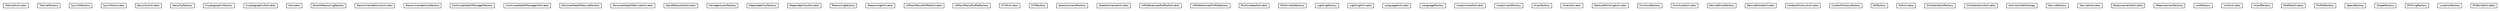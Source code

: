 #!/usr/local/bin/dot
#
# Class diagram 
# Generated by UMLGraph version R5_6-24-gf6e263 (http://www.umlgraph.org/)
#

digraph G {
	edge [fontname="Helvetica",fontsize=10,labelfontname="Helvetica",labelfontsize=10];
	node [fontname="Helvetica",fontsize=10,shape=plaintext];
	nodesep=0.25;
	ranksep=0.5;
	// org.universAAL.ontology.TutorialActivator
	c239914 [label=<<table title="org.universAAL.ontology.TutorialActivator" border="0" cellborder="1" cellspacing="0" cellpadding="2" port="p" href="./TutorialActivator.html">
		<tr><td><table border="0" cellspacing="0" cellpadding="1">
<tr><td align="center" balign="center"> TutorialActivator </td></tr>
		</table></td></tr>
		</table>>, URL="./TutorialActivator.html", fontname="Helvetica", fontcolor="black", fontsize=10.0];
	// org.universAAL.ontology.TutorialFactory
	c239915 [label=<<table title="org.universAAL.ontology.TutorialFactory" border="0" cellborder="1" cellspacing="0" cellpadding="2" port="p" href="./TutorialFactory.html">
		<tr><td><table border="0" cellspacing="0" cellpadding="1">
<tr><td align="center" balign="center"> TutorialFactory </td></tr>
		</table></td></tr>
		</table>>, URL="./TutorialFactory.html", fontname="Helvetica", fontcolor="black", fontsize=10.0];
	// org.universAAL.ontology.SysinfoFactory
	c239916 [label=<<table title="org.universAAL.ontology.SysinfoFactory" border="0" cellborder="1" cellspacing="0" cellpadding="2" port="p" href="./SysinfoFactory.html">
		<tr><td><table border="0" cellspacing="0" cellpadding="1">
<tr><td align="center" balign="center"> SysinfoFactory </td></tr>
		</table></td></tr>
		</table>>, URL="./SysinfoFactory.html", fontname="Helvetica", fontcolor="black", fontsize=10.0];
	// org.universAAL.ontology.SysinfoActivator
	c239917 [label=<<table title="org.universAAL.ontology.SysinfoActivator" border="0" cellborder="1" cellspacing="0" cellpadding="2" port="p" href="./SysinfoActivator.html">
		<tr><td><table border="0" cellspacing="0" cellpadding="1">
<tr><td align="center" balign="center"> SysinfoActivator </td></tr>
		</table></td></tr>
		</table>>, URL="./SysinfoActivator.html", fontname="Helvetica", fontcolor="black", fontsize=10.0];
	// org.universAAL.ontology.SecurityActivator
	c239918 [label=<<table title="org.universAAL.ontology.SecurityActivator" border="0" cellborder="1" cellspacing="0" cellpadding="2" port="p" href="./SecurityActivator.html">
		<tr><td><table border="0" cellspacing="0" cellpadding="1">
<tr><td align="center" balign="center"> SecurityActivator </td></tr>
		</table></td></tr>
		</table>>, URL="./SecurityActivator.html", fontname="Helvetica", fontcolor="black", fontsize=10.0];
	// org.universAAL.ontology.SecurityFactory
	c239919 [label=<<table title="org.universAAL.ontology.SecurityFactory" border="0" cellborder="1" cellspacing="0" cellpadding="2" port="p" href="./SecurityFactory.html">
		<tr><td><table border="0" cellspacing="0" cellpadding="1">
<tr><td align="center" balign="center"> SecurityFactory </td></tr>
		</table></td></tr>
		</table>>, URL="./SecurityFactory.html", fontname="Helvetica", fontcolor="black", fontsize=10.0];
	// org.universAAL.ontology.CryptographicFactory
	c239920 [label=<<table title="org.universAAL.ontology.CryptographicFactory" border="0" cellborder="1" cellspacing="0" cellpadding="2" port="p" href="./CryptographicFactory.html">
		<tr><td><table border="0" cellspacing="0" cellpadding="1">
<tr><td align="center" balign="center"> CryptographicFactory </td></tr>
		</table></td></tr>
		</table>>, URL="./CryptographicFactory.html", fontname="Helvetica", fontcolor="black", fontsize=10.0];
	// org.universAAL.ontology.CryptographicActivator
	c239921 [label=<<table title="org.universAAL.ontology.CryptographicActivator" border="0" cellborder="1" cellspacing="0" cellpadding="2" port="p" href="./CryptographicActivator.html">
		<tr><td><table border="0" cellspacing="0" cellpadding="1">
<tr><td align="center" balign="center"> CryptographicActivator </td></tr>
		</table></td></tr>
		</table>>, URL="./CryptographicActivator.html", fontname="Helvetica", fontcolor="black", fontsize=10.0];
	// org.universAAL.ontology.Activator
	c239922 [label=<<table title="org.universAAL.ontology.Activator" border="0" cellborder="1" cellspacing="0" cellpadding="2" port="p" href="./Activator.html">
		<tr><td><table border="0" cellspacing="0" cellpadding="1">
<tr><td align="center" balign="center"> Activator </td></tr>
		</table></td></tr>
		</table>>, URL="./Activator.html", fontname="Helvetica", fontcolor="black", fontsize=10.0];
	// org.universAAL.ontology.DroolsReasoningFactory
	c239923 [label=<<table title="org.universAAL.ontology.DroolsReasoningFactory" border="0" cellborder="1" cellspacing="0" cellpadding="2" port="p" href="./DroolsReasoningFactory.html">
		<tr><td><table border="0" cellspacing="0" cellpadding="1">
<tr><td align="center" balign="center"> DroolsReasoningFactory </td></tr>
		</table></td></tr>
		</table>>, URL="./DroolsReasoningFactory.html", fontname="Helvetica", fontcolor="black", fontsize=10.0];
	// org.universAAL.ontology.RecommendationsActivator
	c239924 [label=<<table title="org.universAAL.ontology.RecommendationsActivator" border="0" cellborder="1" cellspacing="0" cellpadding="2" port="p" href="./RecommendationsActivator.html">
		<tr><td><table border="0" cellspacing="0" cellpadding="1">
<tr><td align="center" balign="center"> RecommendationsActivator </td></tr>
		</table></td></tr>
		</table>>, URL="./RecommendationsActivator.html", fontname="Helvetica", fontcolor="black", fontsize=10.0];
	// org.universAAL.ontology.RecommendationsFactory
	c239925 [label=<<table title="org.universAAL.ontology.RecommendationsFactory" border="0" cellborder="1" cellspacing="0" cellpadding="2" port="p" href="./RecommendationsFactory.html">
		<tr><td><table border="0" cellspacing="0" cellpadding="1">
<tr><td align="center" balign="center"> RecommendationsFactory </td></tr>
		</table></td></tr>
		</table>>, URL="./RecommendationsFactory.html", fontname="Helvetica", fontcolor="black", fontsize=10.0];
	// org.universAAL.ontology.ContinuaHealthManagerFactory
	c239926 [label=<<table title="org.universAAL.ontology.ContinuaHealthManagerFactory" border="0" cellborder="1" cellspacing="0" cellpadding="2" port="p" href="./ContinuaHealthManagerFactory.html">
		<tr><td><table border="0" cellspacing="0" cellpadding="1">
<tr><td align="center" balign="center"> ContinuaHealthManagerFactory </td></tr>
		</table></td></tr>
		</table>>, URL="./ContinuaHealthManagerFactory.html", fontname="Helvetica", fontcolor="black", fontsize=10.0];
	// org.universAAL.ontology.ContinuaHealthManagerActivator
	c239927 [label=<<table title="org.universAAL.ontology.ContinuaHealthManagerActivator" border="0" cellborder="1" cellspacing="0" cellpadding="2" port="p" href="./ContinuaHealthManagerActivator.html">
		<tr><td><table border="0" cellspacing="0" cellpadding="1">
<tr><td align="center" balign="center"> ContinuaHealthManagerActivator </td></tr>
		</table></td></tr>
		</table>>, URL="./ContinuaHealthManagerActivator.html", fontname="Helvetica", fontcolor="black", fontsize=10.0];
	// org.universAAL.ontology.PersonalHealthDeviceFactory
	c239928 [label=<<table title="org.universAAL.ontology.PersonalHealthDeviceFactory" border="0" cellborder="1" cellspacing="0" cellpadding="2" port="p" href="./PersonalHealthDeviceFactory.html">
		<tr><td><table border="0" cellspacing="0" cellpadding="1">
<tr><td align="center" balign="center"> PersonalHealthDeviceFactory </td></tr>
		</table></td></tr>
		</table>>, URL="./PersonalHealthDeviceFactory.html", fontname="Helvetica", fontcolor="black", fontsize=10.0];
	// org.universAAL.ontology.PersonalHealthDeviceActivator
	c239929 [label=<<table title="org.universAAL.ontology.PersonalHealthDeviceActivator" border="0" cellborder="1" cellspacing="0" cellpadding="2" port="p" href="./PersonalHealthDeviceActivator.html">
		<tr><td><table border="0" cellspacing="0" cellpadding="1">
<tr><td align="center" balign="center"> PersonalHealthDeviceActivator </td></tr>
		</table></td></tr>
		</table>>, URL="./PersonalHealthDeviceActivator.html", fontname="Helvetica", fontcolor="black", fontsize=10.0];
	// org.universAAL.ontology.HandGesturesActivator
	c239930 [label=<<table title="org.universAAL.ontology.HandGesturesActivator" border="0" cellborder="1" cellspacing="0" cellpadding="2" port="p" href="./HandGesturesActivator.html">
		<tr><td><table border="0" cellspacing="0" cellpadding="1">
<tr><td align="center" balign="center"> HandGesturesActivator </td></tr>
		</table></td></tr>
		</table>>, URL="./HandGesturesActivator.html", fontname="Helvetica", fontcolor="black", fontsize=10.0];
	// org.universAAL.ontology.HandgesturesFactory
	c239931 [label=<<table title="org.universAAL.ontology.HandgesturesFactory" border="0" cellborder="1" cellspacing="0" cellpadding="2" port="p" href="./HandgesturesFactory.html">
		<tr><td><table border="0" cellspacing="0" cellpadding="1">
<tr><td align="center" balign="center"> HandgesturesFactory </td></tr>
		</table></td></tr>
		</table>>, URL="./HandgesturesFactory.html", fontname="Helvetica", fontcolor="black", fontsize=10.0];
	// org.universAAL.ontology.DependabilityFactory
	c239932 [label=<<table title="org.universAAL.ontology.DependabilityFactory" border="0" cellborder="1" cellspacing="0" cellpadding="2" port="p" href="./DependabilityFactory.html">
		<tr><td><table border="0" cellspacing="0" cellpadding="1">
<tr><td align="center" balign="center"> DependabilityFactory </td></tr>
		</table></td></tr>
		</table>>, URL="./DependabilityFactory.html", fontname="Helvetica", fontcolor="black", fontsize=10.0];
	// org.universAAL.ontology.DependabilityActivator
	c239933 [label=<<table title="org.universAAL.ontology.DependabilityActivator" border="0" cellborder="1" cellspacing="0" cellpadding="2" port="p" href="./DependabilityActivator.html">
		<tr><td><table border="0" cellspacing="0" cellpadding="1">
<tr><td align="center" balign="center"> DependabilityActivator </td></tr>
		</table></td></tr>
		</table>>, URL="./DependabilityActivator.html", fontname="Helvetica", fontcolor="black", fontsize=10.0];
	// org.universAAL.ontology.ReasoningFactory
	c239934 [label=<<table title="org.universAAL.ontology.ReasoningFactory" border="0" cellborder="1" cellspacing="0" cellpadding="2" port="p" href="./ReasoningFactory.html">
		<tr><td><table border="0" cellspacing="0" cellpadding="1">
<tr><td align="center" balign="center"> ReasoningFactory </td></tr>
		</table></td></tr>
		</table>>, URL="./ReasoningFactory.html", fontname="Helvetica", fontcolor="black", fontsize=10.0];
	// org.universAAL.ontology.ReasoningActivator
	c239935 [label=<<table title="org.universAAL.ontology.ReasoningActivator" border="0" cellborder="1" cellspacing="0" cellpadding="2" port="p" href="./ReasoningActivator.html">
		<tr><td><table border="0" cellspacing="0" cellpadding="1">
<tr><td align="center" balign="center"> ReasoningActivator </td></tr>
		</table></td></tr>
		</table>>, URL="./ReasoningActivator.html", fontname="Helvetica", fontcolor="black", fontsize=10.0];
	// org.universAAL.ontology.UIMainMenuProfileActivator
	c239936 [label=<<table title="org.universAAL.ontology.UIMainMenuProfileActivator" border="0" cellborder="1" cellspacing="0" cellpadding="2" port="p" href="./UIMainMenuProfileActivator.html">
		<tr><td><table border="0" cellspacing="0" cellpadding="1">
<tr><td align="center" balign="center"> UIMainMenuProfileActivator </td></tr>
		</table></td></tr>
		</table>>, URL="./UIMainMenuProfileActivator.html", fontname="Helvetica", fontcolor="black", fontsize=10.0];
	// org.universAAL.ontology.UIMainMenuProfileFactory
	c239937 [label=<<table title="org.universAAL.ontology.UIMainMenuProfileFactory" border="0" cellborder="1" cellspacing="0" cellpadding="2" port="p" href="./UIMainMenuProfileFactory.html">
		<tr><td><table border="0" cellspacing="0" cellpadding="1">
<tr><td align="center" balign="center"> UIMainMenuProfileFactory </td></tr>
		</table></td></tr>
		</table>>, URL="./UIMainMenuProfileFactory.html", fontname="Helvetica", fontcolor="black", fontsize=10.0];
	// org.universAAL.ontology.X73Activator
	c239938 [label=<<table title="org.universAAL.ontology.X73Activator" border="0" cellborder="1" cellspacing="0" cellpadding="2" port="p" href="./X73Activator.html">
		<tr><td><table border="0" cellspacing="0" cellpadding="1">
<tr><td align="center" balign="center"> X73Activator </td></tr>
		</table></td></tr>
		</table>>, URL="./X73Activator.html", fontname="Helvetica", fontcolor="black", fontsize=10.0];
	// org.universAAL.ontology.X73Factory
	c239939 [label=<<table title="org.universAAL.ontology.X73Factory" border="0" cellborder="1" cellspacing="0" cellpadding="2" port="p" href="./X73Factory.html">
		<tr><td><table border="0" cellspacing="0" cellpadding="1">
<tr><td align="center" balign="center"> X73Factory </td></tr>
		</table></td></tr>
		</table>>, URL="./X73Factory.html", fontname="Helvetica", fontcolor="black", fontsize=10.0];
	// org.universAAL.ontology.QuestionnaireFactory
	c239940 [label=<<table title="org.universAAL.ontology.QuestionnaireFactory" border="0" cellborder="1" cellspacing="0" cellpadding="2" port="p" href="./QuestionnaireFactory.html">
		<tr><td><table border="0" cellspacing="0" cellpadding="1">
<tr><td align="center" balign="center"> QuestionnaireFactory </td></tr>
		</table></td></tr>
		</table>>, URL="./QuestionnaireFactory.html", fontname="Helvetica", fontcolor="black", fontsize=10.0];
	// org.universAAL.ontology.QuestionnaireActivator
	c239941 [label=<<table title="org.universAAL.ontology.QuestionnaireActivator" border="0" cellborder="1" cellspacing="0" cellpadding="2" port="p" href="./QuestionnaireActivator.html">
		<tr><td><table border="0" cellspacing="0" cellpadding="1">
<tr><td align="center" balign="center"> QuestionnaireActivator </td></tr>
		</table></td></tr>
		</table>>, URL="./QuestionnaireActivator.html", fontname="Helvetica", fontcolor="black", fontsize=10.0];
	// org.universAAL.ontology.UIPreferencesProfileActivator
	c239942 [label=<<table title="org.universAAL.ontology.UIPreferencesProfileActivator" border="0" cellborder="1" cellspacing="0" cellpadding="2" port="p" href="./UIPreferencesProfileActivator.html">
		<tr><td><table border="0" cellspacing="0" cellpadding="1">
<tr><td align="center" balign="center"> UIPreferencesProfileActivator </td></tr>
		</table></td></tr>
		</table>>, URL="./UIPreferencesProfileActivator.html", fontname="Helvetica", fontcolor="black", fontsize=10.0];
	// org.universAAL.ontology.UIPreferencesProfileFactory
	c239943 [label=<<table title="org.universAAL.ontology.UIPreferencesProfileFactory" border="0" cellborder="1" cellspacing="0" cellpadding="2" port="p" href="./UIPreferencesProfileFactory.html">
		<tr><td><table border="0" cellspacing="0" cellpadding="1">
<tr><td align="center" balign="center"> UIPreferencesProfileFactory </td></tr>
		</table></td></tr>
		</table>>, URL="./UIPreferencesProfileFactory.html", fontname="Helvetica", fontcolor="black", fontsize=10.0];
	// org.universAAL.ontology.MultimediaActivator
	c239944 [label=<<table title="org.universAAL.ontology.MultimediaActivator" border="0" cellborder="1" cellspacing="0" cellpadding="2" port="p" href="./MultimediaActivator.html">
		<tr><td><table border="0" cellspacing="0" cellpadding="1">
<tr><td align="center" balign="center"> MultimediaActivator </td></tr>
		</table></td></tr>
		</table>>, URL="./MultimediaActivator.html", fontname="Helvetica", fontcolor="black", fontsize=10.0];
	// org.universAAL.ontology.MultimediaFactory
	c239945 [label=<<table title="org.universAAL.ontology.MultimediaFactory" border="0" cellborder="1" cellspacing="0" cellpadding="2" port="p" href="./MultimediaFactory.html">
		<tr><td><table border="0" cellspacing="0" cellpadding="1">
<tr><td align="center" balign="center"> MultimediaFactory </td></tr>
		</table></td></tr>
		</table>>, URL="./MultimediaFactory.html", fontname="Helvetica", fontcolor="black", fontsize=10.0];
	// org.universAAL.ontology.LightingFactory
	c239946 [label=<<table title="org.universAAL.ontology.LightingFactory" border="0" cellborder="1" cellspacing="0" cellpadding="2" port="p" href="./LightingFactory.html">
		<tr><td><table border="0" cellspacing="0" cellpadding="1">
<tr><td align="center" balign="center"> LightingFactory </td></tr>
		</table></td></tr>
		</table>>, URL="./LightingFactory.html", fontname="Helvetica", fontcolor="black", fontsize=10.0];
	// org.universAAL.ontology.LightingActivator
	c239947 [label=<<table title="org.universAAL.ontology.LightingActivator" border="0" cellborder="1" cellspacing="0" cellpadding="2" port="p" href="./LightingActivator.html">
		<tr><td><table border="0" cellspacing="0" cellpadding="1">
<tr><td align="center" balign="center"> LightingActivator </td></tr>
		</table></td></tr>
		</table>>, URL="./LightingActivator.html", fontname="Helvetica", fontcolor="black", fontsize=10.0];
	// org.universAAL.ontology.LanguageActivator
	c239948 [label=<<table title="org.universAAL.ontology.LanguageActivator" border="0" cellborder="1" cellspacing="0" cellpadding="2" port="p" href="./LanguageActivator.html">
		<tr><td><table border="0" cellspacing="0" cellpadding="1">
<tr><td align="center" balign="center"> LanguageActivator </td></tr>
		</table></td></tr>
		</table>>, URL="./LanguageActivator.html", fontname="Helvetica", fontcolor="black", fontsize=10.0];
	// org.universAAL.ontology.LanguageFactory
	c239949 [label=<<table title="org.universAAL.ontology.LanguageFactory" border="0" cellborder="1" cellspacing="0" cellpadding="2" port="p" href="./LanguageFactory.html">
		<tr><td><table border="0" cellspacing="0" cellpadding="1">
<tr><td align="center" balign="center"> LanguageFactory </td></tr>
		</table></td></tr>
		</table>>, URL="./LanguageFactory.html", fontname="Helvetica", fontcolor="black", fontsize=10.0];
	// org.universAAL.ontology.ImpairmentActivator
	c239950 [label=<<table title="org.universAAL.ontology.ImpairmentActivator" border="0" cellborder="1" cellspacing="0" cellpadding="2" port="p" href="./ImpairmentActivator.html">
		<tr><td><table border="0" cellspacing="0" cellpadding="1">
<tr><td align="center" balign="center"> ImpairmentActivator </td></tr>
		</table></td></tr>
		</table>>, URL="./ImpairmentActivator.html", fontname="Helvetica", fontcolor="black", fontsize=10.0];
	// org.universAAL.ontology.ImpairmentFactory
	c239951 [label=<<table title="org.universAAL.ontology.ImpairmentFactory" border="0" cellborder="1" cellspacing="0" cellpadding="2" port="p" href="./ImpairmentFactory.html">
		<tr><td><table border="0" cellspacing="0" cellpadding="1">
<tr><td align="center" balign="center"> ImpairmentFactory </td></tr>
		</table></td></tr>
		</table>>, URL="./ImpairmentFactory.html", fontname="Helvetica", fontcolor="black", fontsize=10.0];
	// org.universAAL.ontology.HvacFactory
	c239952 [label=<<table title="org.universAAL.ontology.HvacFactory" border="0" cellborder="1" cellspacing="0" cellpadding="2" port="p" href="./HvacFactory.html">
		<tr><td><table border="0" cellspacing="0" cellpadding="1">
<tr><td align="center" balign="center"> HvacFactory </td></tr>
		</table></td></tr>
		</table>>, URL="./HvacFactory.html", fontname="Helvetica", fontcolor="black", fontsize=10.0];
	// org.universAAL.ontology.HvacActivator
	c239953 [label=<<table title="org.universAAL.ontology.HvacActivator" border="0" cellborder="1" cellspacing="0" cellpadding="2" port="p" href="./HvacActivator.html">
		<tr><td><table border="0" cellspacing="0" cellpadding="1">
<tr><td align="center" balign="center"> HvacActivator </td></tr>
		</table></td></tr>
		</table>>, URL="./HvacActivator.html", fontname="Helvetica", fontcolor="black", fontsize=10.0];
	// org.universAAL.ontology.GesturePointingActivator
	c239954 [label=<<table title="org.universAAL.ontology.GesturePointingActivator" border="0" cellborder="1" cellspacing="0" cellpadding="2" port="p" href="./GesturePointingActivator.html">
		<tr><td><table border="0" cellspacing="0" cellpadding="1">
<tr><td align="center" balign="center"> GesturePointingActivator </td></tr>
		</table></td></tr>
		</table>>, URL="./GesturePointingActivator.html", fontname="Helvetica", fontcolor="black", fontsize=10.0];
	// org.universAAL.ontology.FurnitureFactory
	c239955 [label=<<table title="org.universAAL.ontology.FurnitureFactory" border="0" cellborder="1" cellspacing="0" cellpadding="2" port="p" href="./FurnitureFactory.html">
		<tr><td><table border="0" cellspacing="0" cellpadding="1">
<tr><td align="center" balign="center"> FurnitureFactory </td></tr>
		</table></td></tr>
		</table>>, URL="./FurnitureFactory.html", fontname="Helvetica", fontcolor="black", fontsize=10.0];
	// org.universAAL.ontology.FurnitureActivator
	c239956 [label=<<table title="org.universAAL.ontology.FurnitureActivator" border="0" cellborder="1" cellspacing="0" cellpadding="2" port="p" href="./FurnitureActivator.html">
		<tr><td><table border="0" cellspacing="0" cellpadding="1">
<tr><td align="center" balign="center"> FurnitureActivator </td></tr>
		</table></td></tr>
		</table>>, URL="./FurnitureActivator.html", fontname="Helvetica", fontcolor="black", fontsize=10.0];
	// org.universAAL.ontology.DeviceExtraFactory
	c239957 [label=<<table title="org.universAAL.ontology.DeviceExtraFactory" border="0" cellborder="1" cellspacing="0" cellpadding="2" port="p" href="./DeviceExtraFactory.html">
		<tr><td><table border="0" cellspacing="0" cellpadding="1">
<tr><td align="center" balign="center"> DeviceExtraFactory </td></tr>
		</table></td></tr>
		</table>>, URL="./DeviceExtraFactory.html", fontname="Helvetica", fontcolor="black", fontsize=10.0];
	// org.universAAL.ontology.DeviceExtraActivator
	c239958 [label=<<table title="org.universAAL.ontology.DeviceExtraActivator" border="0" cellborder="1" cellspacing="0" cellpadding="2" port="p" href="./DeviceExtraActivator.html">
		<tr><td><table border="0" cellspacing="0" cellpadding="1">
<tr><td align="center" balign="center"> DeviceExtraActivator </td></tr>
		</table></td></tr>
		</table>>, URL="./DeviceExtraActivator.html", fontname="Helvetica", fontcolor="black", fontsize=10.0];
	// org.universAAL.ontology.ContextHistoryActivator
	c239959 [label=<<table title="org.universAAL.ontology.ContextHistoryActivator" border="0" cellborder="1" cellspacing="0" cellpadding="2" port="p" href="./ContextHistoryActivator.html">
		<tr><td><table border="0" cellspacing="0" cellpadding="1">
<tr><td align="center" balign="center"> ContextHistoryActivator </td></tr>
		</table></td></tr>
		</table>>, URL="./ContextHistoryActivator.html", fontname="Helvetica", fontcolor="black", fontsize=10.0];
	// org.universAAL.ontology.ContextHistoryFactory
	c239960 [label=<<table title="org.universAAL.ontology.ContextHistoryFactory" border="0" cellborder="1" cellspacing="0" cellpadding="2" port="p" href="./ContextHistoryFactory.html">
		<tr><td><table border="0" cellspacing="0" cellpadding="1">
<tr><td align="center" balign="center"> ContextHistoryFactory </td></tr>
		</table></td></tr>
		</table>>, URL="./ContextHistoryFactory.html", fontname="Helvetica", fontcolor="black", fontsize=10.0];
	// org.universAAL.ontology.AVFactory
	c239961 [label=<<table title="org.universAAL.ontology.AVFactory" border="0" cellborder="1" cellspacing="0" cellpadding="2" port="p" href="./AVFactory.html">
		<tr><td><table border="0" cellspacing="0" cellpadding="1">
<tr><td align="center" balign="center"> AVFactory </td></tr>
		</table></td></tr>
		</table>>, URL="./AVFactory.html", fontname="Helvetica", fontcolor="black", fontsize=10.0];
	// org.universAAL.ontology.AVActivator
	c239962 [label=<<table title="org.universAAL.ontology.AVActivator" border="0" cellborder="1" cellspacing="0" cellpadding="2" port="p" href="./AVActivator.html">
		<tr><td><table border="0" cellspacing="0" cellpadding="1">
<tr><td align="center" balign="center"> AVActivator </td></tr>
		</table></td></tr>
		</table>>, URL="./AVActivator.html", fontname="Helvetica", fontcolor="black", fontsize=10.0];
	// org.universAAL.ontology.OrchestrationFactory
	c239963 [label=<<table title="org.universAAL.ontology.OrchestrationFactory" border="0" cellborder="1" cellspacing="0" cellpadding="2" port="p" href="./OrchestrationFactory.html">
		<tr><td><table border="0" cellspacing="0" cellpadding="1">
<tr><td align="center" balign="center"> OrchestrationFactory </td></tr>
		</table></td></tr>
		</table>>, URL="./OrchestrationFactory.html", fontname="Helvetica", fontcolor="black", fontsize=10.0];
	// org.universAAL.ontology.OrchestrationActivator
	c239964 [label=<<table title="org.universAAL.ontology.OrchestrationActivator" border="0" cellborder="1" cellspacing="0" cellpadding="2" port="p" href="./OrchestrationActivator.html">
		<tr><td><table border="0" cellspacing="0" cellpadding="1">
<tr><td align="center" balign="center"> OrchestrationActivator </td></tr>
		</table></td></tr>
		</table>>, URL="./OrchestrationActivator.html", fontname="Helvetica", fontcolor="black", fontsize=10.0];
	// org.universAAL.ontology.ActivityHubOntology
	c239965 [label=<<table title="org.universAAL.ontology.ActivityHubOntology" border="0" cellborder="1" cellspacing="0" cellpadding="2" port="p" href="./ActivityHubOntology.html">
		<tr><td><table border="0" cellspacing="0" cellpadding="1">
<tr><td align="center" balign="center"> ActivityHubOntology </td></tr>
		</table></td></tr>
		</table>>, URL="./ActivityHubOntology.html", fontname="Helvetica", fontcolor="black", fontsize=10.0];
	// org.universAAL.ontology.DeviceFactory
	c239966 [label=<<table title="org.universAAL.ontology.DeviceFactory" border="0" cellborder="1" cellspacing="0" cellpadding="2" port="p" href="./DeviceFactory.html">
		<tr><td><table border="0" cellspacing="0" cellpadding="1">
<tr><td align="center" balign="center"> DeviceFactory </td></tr>
		</table></td></tr>
		</table>>, URL="./DeviceFactory.html", fontname="Helvetica", fontcolor="black", fontsize=10.0];
	// org.universAAL.ontology.DeviceActivator
	c239967 [label=<<table title="org.universAAL.ontology.DeviceActivator" border="0" cellborder="1" cellspacing="0" cellpadding="2" port="p" href="./DeviceActivator.html">
		<tr><td><table border="0" cellspacing="0" cellpadding="1">
<tr><td align="center" balign="center"> DeviceActivator </td></tr>
		</table></td></tr>
		</table>>, URL="./DeviceActivator.html", fontname="Helvetica", fontcolor="black", fontsize=10.0];
	// org.universAAL.ontology.MeasurementActivator
	c239968 [label=<<table title="org.universAAL.ontology.MeasurementActivator" border="0" cellborder="1" cellspacing="0" cellpadding="2" port="p" href="./MeasurementActivator.html">
		<tr><td><table border="0" cellspacing="0" cellpadding="1">
<tr><td align="center" balign="center"> MeasurementActivator </td></tr>
		</table></td></tr>
		</table>>, URL="./MeasurementActivator.html", fontname="Helvetica", fontcolor="black", fontsize=10.0];
	// org.universAAL.ontology.MeasurementFactory
	c239969 [label=<<table title="org.universAAL.ontology.MeasurementFactory" border="0" cellborder="1" cellspacing="0" cellpadding="2" port="p" href="./MeasurementFactory.html">
		<tr><td><table border="0" cellspacing="0" cellpadding="1">
<tr><td align="center" balign="center"> MeasurementFactory </td></tr>
		</table></td></tr>
		</table>>, URL="./MeasurementFactory.html", fontname="Helvetica", fontcolor="black", fontsize=10.0];
	// org.universAAL.ontology.UnitFactory
	c239970 [label=<<table title="org.universAAL.ontology.UnitFactory" border="0" cellborder="1" cellspacing="0" cellpadding="2" port="p" href="./UnitFactory.html">
		<tr><td><table border="0" cellspacing="0" cellpadding="1">
<tr><td align="center" balign="center"> UnitFactory </td></tr>
		</table></td></tr>
		</table>>, URL="./UnitFactory.html", fontname="Helvetica", fontcolor="black", fontsize=10.0];
	// org.universAAL.ontology.UnitActivator
	c239971 [label=<<table title="org.universAAL.ontology.UnitActivator" border="0" cellborder="1" cellspacing="0" cellpadding="2" port="p" href="./UnitActivator.html">
		<tr><td><table border="0" cellspacing="0" cellpadding="1">
<tr><td align="center" balign="center"> UnitActivator </td></tr>
		</table></td></tr>
		</table>>, URL="./UnitActivator.html", fontname="Helvetica", fontcolor="black", fontsize=10.0];
	// org.universAAL.ontology.VCardFactory
	c239972 [label=<<table title="org.universAAL.ontology.VCardFactory" border="0" cellborder="1" cellspacing="0" cellpadding="2" port="p" href="./VCardFactory.html">
		<tr><td><table border="0" cellspacing="0" cellpadding="1">
<tr><td align="center" balign="center"> VCardFactory </td></tr>
		</table></td></tr>
		</table>>, URL="./VCardFactory.html", fontname="Helvetica", fontcolor="black", fontsize=10.0];
	// org.universAAL.ontology.ProfileActivator
	c239973 [label=<<table title="org.universAAL.ontology.ProfileActivator" border="0" cellborder="1" cellspacing="0" cellpadding="2" port="p" href="./ProfileActivator.html">
		<tr><td><table border="0" cellspacing="0" cellpadding="1">
<tr><td align="center" balign="center"> ProfileActivator </td></tr>
		</table></td></tr>
		</table>>, URL="./ProfileActivator.html", fontname="Helvetica", fontcolor="black", fontsize=10.0];
	// org.universAAL.ontology.ProfileFactory
	c239974 [label=<<table title="org.universAAL.ontology.ProfileFactory" border="0" cellborder="1" cellspacing="0" cellpadding="2" port="p" href="./ProfileFactory.html">
		<tr><td><table border="0" cellspacing="0" cellpadding="1">
<tr><td align="center" balign="center"> ProfileFactory </td></tr>
		</table></td></tr>
		</table>>, URL="./ProfileFactory.html", fontname="Helvetica", fontcolor="black", fontsize=10.0];
	// org.universAAL.ontology.SpaceFactory
	c239975 [label=<<table title="org.universAAL.ontology.SpaceFactory" border="0" cellborder="1" cellspacing="0" cellpadding="2" port="p" href="./SpaceFactory.html">
		<tr><td><table border="0" cellspacing="0" cellpadding="1">
<tr><td align="center" balign="center"> SpaceFactory </td></tr>
		</table></td></tr>
		</table>>, URL="./SpaceFactory.html", fontname="Helvetica", fontcolor="black", fontsize=10.0];
	// org.universAAL.ontology.ShapeFactory
	c239976 [label=<<table title="org.universAAL.ontology.ShapeFactory" border="0" cellborder="1" cellspacing="0" cellpadding="2" port="p" href="./ShapeFactory.html">
		<tr><td><table border="0" cellspacing="0" cellpadding="1">
<tr><td align="center" balign="center"> ShapeFactory </td></tr>
		</table></td></tr>
		</table>>, URL="./ShapeFactory.html", fontname="Helvetica", fontcolor="black", fontsize=10.0];
	// org.universAAL.ontology.PhThingFactory
	c239977 [label=<<table title="org.universAAL.ontology.PhThingFactory" border="0" cellborder="1" cellspacing="0" cellpadding="2" port="p" href="./PhThingFactory.html">
		<tr><td><table border="0" cellspacing="0" cellpadding="1">
<tr><td align="center" balign="center"> PhThingFactory </td></tr>
		</table></td></tr>
		</table>>, URL="./PhThingFactory.html", fontname="Helvetica", fontcolor="black", fontsize=10.0];
	// org.universAAL.ontology.LocationFactory
	c239978 [label=<<table title="org.universAAL.ontology.LocationFactory" border="0" cellborder="1" cellspacing="0" cellpadding="2" port="p" href="./LocationFactory.html">
		<tr><td><table border="0" cellspacing="0" cellpadding="1">
<tr><td align="center" balign="center"> LocationFactory </td></tr>
		</table></td></tr>
		</table>>, URL="./LocationFactory.html", fontname="Helvetica", fontcolor="black", fontsize=10.0];
	// org.universAAL.ontology.PhWorldActivator
	c239979 [label=<<table title="org.universAAL.ontology.PhWorldActivator" border="0" cellborder="1" cellspacing="0" cellpadding="2" port="p" href="./PhWorldActivator.html">
		<tr><td><table border="0" cellspacing="0" cellpadding="1">
<tr><td align="center" balign="center"> PhWorldActivator </td></tr>
		</table></td></tr>
		</table>>, URL="./PhWorldActivator.html", fontname="Helvetica", fontcolor="black", fontsize=10.0];
}

